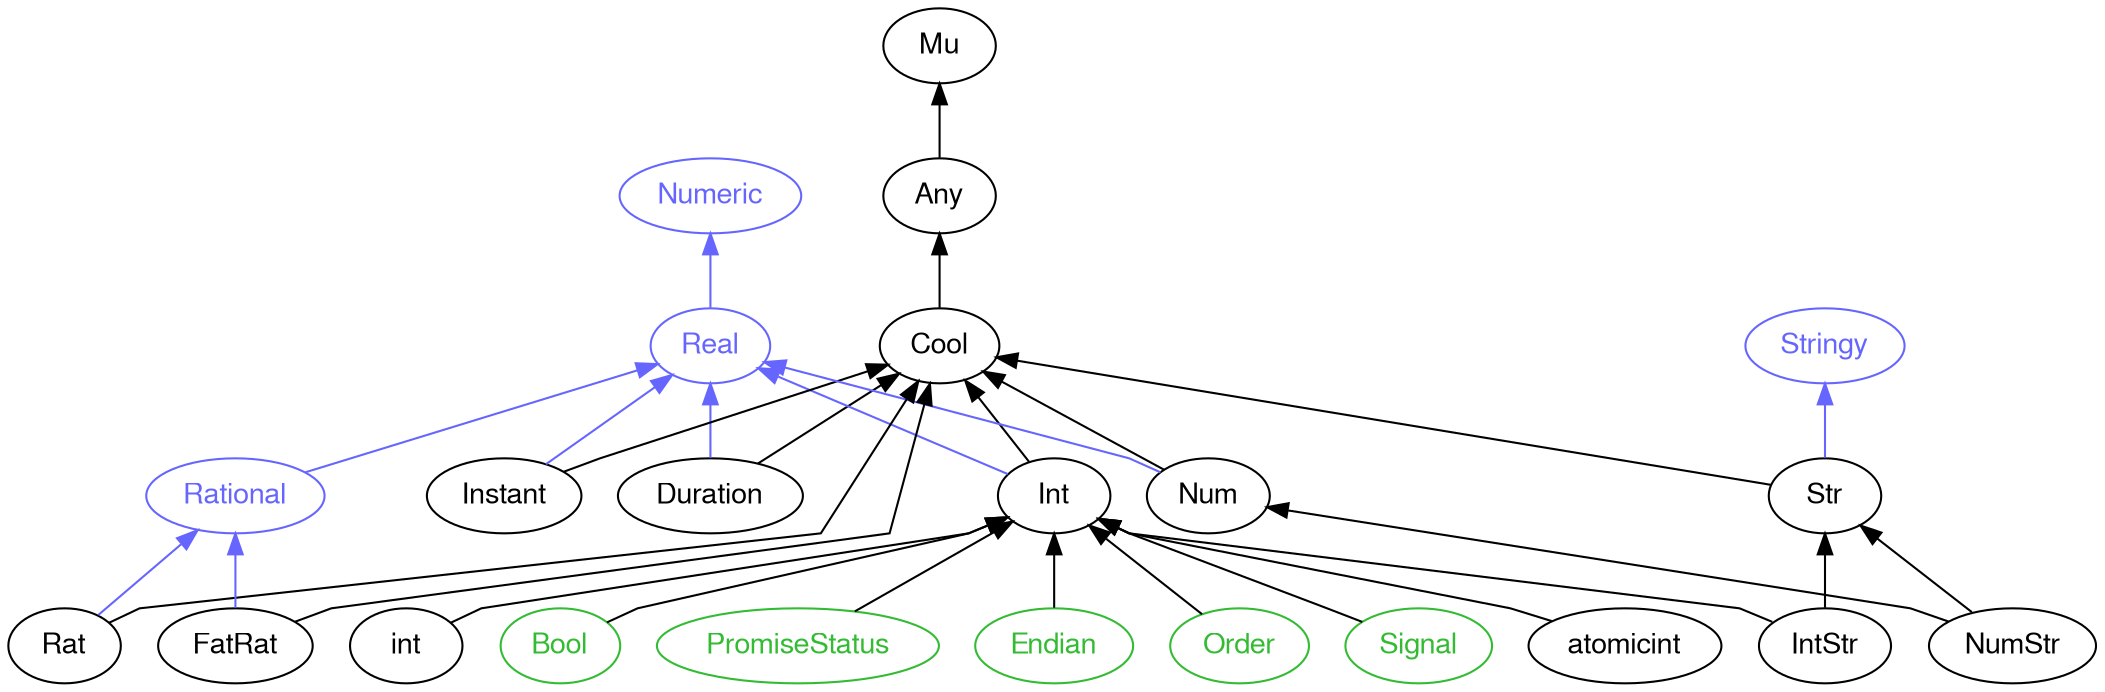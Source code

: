 digraph "perl6-type-graph" {
    rankdir=BT;
    splines=polyline;
    overlap=false; 
    // Types
    "Real" [color="#6666FF", fontcolor="#6666FF", href="/type/Real", fontname="FreeSans"];
    "Numeric" [color="#6666FF", fontcolor="#6666FF", href="/type/Numeric", fontname="FreeSans"];
    "Mu" [color="#000000", fontcolor="#000000", href="/type/Mu", fontname="FreeSans"];
    "Any" [color="#000000", fontcolor="#000000", href="/type/Any", fontname="FreeSans"];
    "Cool" [color="#000000", fontcolor="#000000", href="/type/Cool", fontname="FreeSans"];
    "Duration" [color="#000000", fontcolor="#000000", href="/type/Duration", fontname="FreeSans"];
    "Int" [color="#000000", fontcolor="#000000", href="/type/Int", fontname="FreeSans"];
    "Instant" [color="#000000", fontcolor="#000000", href="/type/Instant", fontname="FreeSans"];
    "Rational" [color="#6666FF", fontcolor="#6666FF", href="/type/Rational", fontname="FreeSans"];
    "Num" [color="#000000", fontcolor="#000000", href="/type/Num", fontname="FreeSans"];
    "Signal" [color="#33BB33", fontcolor="#33BB33", href="/type/Signal", fontname="FreeSans"];
    "atomicint" [color="#000000", fontcolor="#000000", href="/type/atomicint", fontname="FreeSans"];
    "int" [color="#000000", fontcolor="#000000", href="/type/int", fontname="FreeSans"];
    "Bool" [color="#33BB33", fontcolor="#33BB33", href="/type/Bool", fontname="FreeSans"];
    "Stringy" [color="#6666FF", fontcolor="#6666FF", href="/type/Stringy", fontname="FreeSans"];
    "Str" [color="#000000", fontcolor="#000000", href="/type/Str", fontname="FreeSans"];
    "IntStr" [color="#000000", fontcolor="#000000", href="/type/IntStr", fontname="FreeSans"];
    "PromiseStatus" [color="#33BB33", fontcolor="#33BB33", href="/type/PromiseStatus", fontname="FreeSans"];
    "Endian" [color="#33BB33", fontcolor="#33BB33", href="/type/Endian", fontname="FreeSans"];
    "Order" [color="#33BB33", fontcolor="#33BB33", href="/type/Order", fontname="FreeSans"];
    "NumStr" [color="#000000", fontcolor="#000000", href="/type/NumStr", fontname="FreeSans"];
    "Rat" [color="#000000", fontcolor="#000000", href="/type/Rat", fontname="FreeSans"];
    "FatRat" [color="#000000", fontcolor="#000000", href="/type/FatRat", fontname="FreeSans"];

    // Superclasses
    "Any" -> "Mu" [color="#000000"];
    "Cool" -> "Any" [color="#000000"];
    "Duration" -> "Cool" [color="#000000"];
    "Int" -> "Cool" [color="#000000"];
    "Instant" -> "Cool" [color="#000000"];
    "Num" -> "Cool" [color="#000000"];
    "Signal" -> "Int" [color="#000000"];
    "atomicint" -> "Int" [color="#000000"];
    "int" -> "Int" [color="#000000"];
    "Bool" -> "Int" [color="#000000"];
    "Str" -> "Cool" [color="#000000"];
    "IntStr" -> "Int" [color="#000000"];
    "IntStr" -> "Str" [color="#000000"];
    "PromiseStatus" -> "Int" [color="#000000"];
    "Endian" -> "Int" [color="#000000"];
    "Order" -> "Int" [color="#000000"];
    "NumStr" -> "Num" [color="#000000"];
    "NumStr" -> "Str" [color="#000000"];
    "Rat" -> "Cool" [color="#000000"];
    "FatRat" -> "Cool" [color="#000000"];

    // Roles
    "Real" -> "Numeric" [color="#6666FF"];
    "Duration" -> "Real" [color="#6666FF"];
    "Int" -> "Real" [color="#6666FF"];
    "Instant" -> "Real" [color="#6666FF"];
    "Rational" -> "Real" [color="#6666FF"];
    "Num" -> "Real" [color="#6666FF"];
    "Str" -> "Stringy" [color="#6666FF"];
    "Rat" -> "Rational" [color="#6666FF"];
    "FatRat" -> "Rational" [color="#6666FF"];
}
